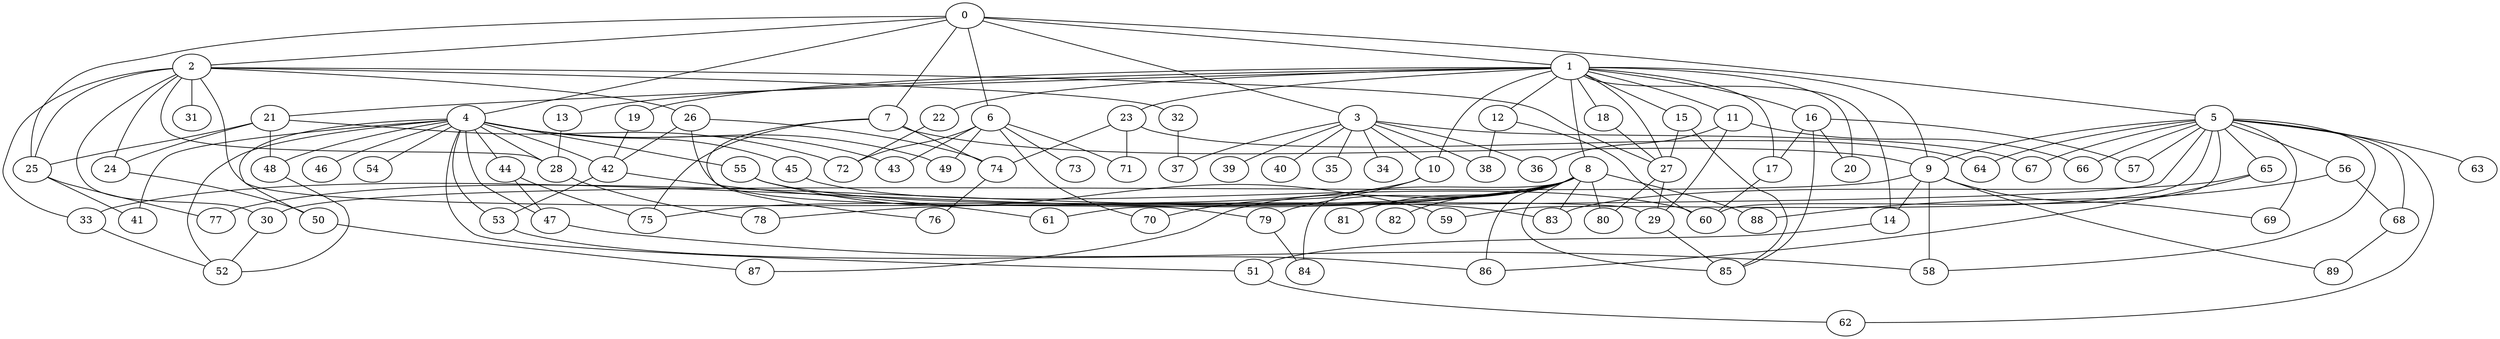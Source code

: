 
graph graphname {
    0 -- 1
0 -- 2
0 -- 3
0 -- 4
0 -- 5
0 -- 6
0 -- 7
0 -- 25
1 -- 8
1 -- 9
1 -- 10
1 -- 11
1 -- 12
1 -- 13
1 -- 14
1 -- 15
1 -- 16
1 -- 17
1 -- 18
1 -- 19
1 -- 20
1 -- 21
1 -- 22
1 -- 23
1 -- 27
2 -- 32
2 -- 33
2 -- 24
2 -- 25
2 -- 26
2 -- 27
2 -- 28
2 -- 29
2 -- 30
2 -- 31
3 -- 34
3 -- 35
3 -- 36
3 -- 37
3 -- 38
3 -- 39
3 -- 40
3 -- 10
3 -- 67
4 -- 41
4 -- 42
4 -- 43
4 -- 44
4 -- 45
4 -- 46
4 -- 47
4 -- 48
4 -- 49
4 -- 50
4 -- 51
4 -- 52
4 -- 53
4 -- 54
4 -- 55
4 -- 28
5 -- 64
5 -- 66
5 -- 67
5 -- 68
5 -- 69
5 -- 65
5 -- 56
5 -- 57
5 -- 58
5 -- 59
5 -- 60
5 -- 61
5 -- 62
5 -- 63
5 -- 9
6 -- 72
6 -- 73
6 -- 70
6 -- 71
6 -- 43
6 -- 49
7 -- 74
7 -- 75
7 -- 76
7 -- 9
8 -- 77
8 -- 78
8 -- 79
8 -- 80
8 -- 81
8 -- 82
8 -- 83
8 -- 84
8 -- 85
8 -- 86
8 -- 87
8 -- 88
8 -- 33
9 -- 89
9 -- 14
9 -- 58
9 -- 69
9 -- 30
10 -- 75
10 -- 70
11 -- 66
11 -- 36
11 -- 29
12 -- 38
12 -- 60
13 -- 28
14 -- 51
15 -- 27
15 -- 85
16 -- 17
16 -- 57
16 -- 85
16 -- 20
17 -- 60
18 -- 27
19 -- 42
21 -- 48
21 -- 25
21 -- 72
21 -- 24
22 -- 72
23 -- 74
23 -- 71
23 -- 64
24 -- 50
25 -- 77
25 -- 41
26 -- 42
26 -- 79
26 -- 74
27 -- 29
27 -- 80
28 -- 78
29 -- 85
30 -- 52
32 -- 37
33 -- 52
42 -- 53
42 -- 61
44 -- 75
44 -- 47
45 -- 60
47 -- 58
48 -- 52
50 -- 87
51 -- 62
53 -- 86
55 -- 83
55 -- 59
56 -- 68
56 -- 88
65 -- 83
65 -- 86
68 -- 89
74 -- 76
79 -- 84

}
